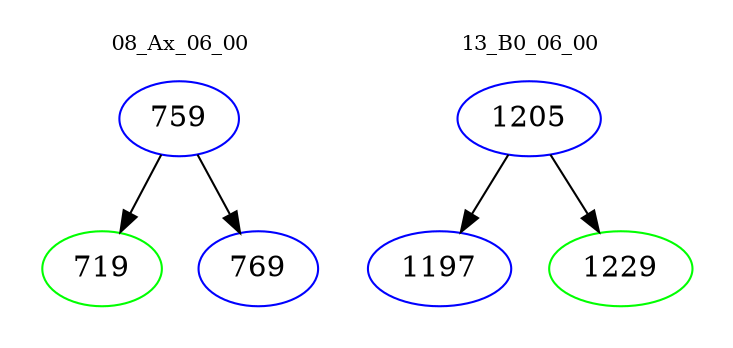 digraph{
subgraph cluster_0 {
color = white
label = "08_Ax_06_00";
fontsize=10;
T0_759 [label="759", color="blue"]
T0_759 -> T0_719 [color="black"]
T0_719 [label="719", color="green"]
T0_759 -> T0_769 [color="black"]
T0_769 [label="769", color="blue"]
}
subgraph cluster_1 {
color = white
label = "13_B0_06_00";
fontsize=10;
T1_1205 [label="1205", color="blue"]
T1_1205 -> T1_1197 [color="black"]
T1_1197 [label="1197", color="blue"]
T1_1205 -> T1_1229 [color="black"]
T1_1229 [label="1229", color="green"]
}
}
